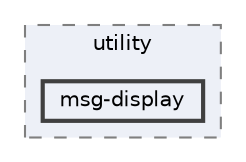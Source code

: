 digraph "msg-display"
{
 // LATEX_PDF_SIZE
  bgcolor="transparent";
  edge [fontname=Helvetica,fontsize=10,labelfontname=Helvetica,labelfontsize=10];
  node [fontname=Helvetica,fontsize=10,shape=box,height=0.2,width=0.4];
  compound=true
  subgraph clusterdir_a43ceb1f18007199fece73aadfe16a51 {
    graph [ bgcolor="#edf0f7", pencolor="grey50", label="utility", fontname=Helvetica,fontsize=10 style="filled,dashed", URL="dir_a43ceb1f18007199fece73aadfe16a51.html",tooltip=""]
  dir_04a394c81375a6b4ba99bc5a94f469b8 [label="msg-display", fillcolor="#edf0f7", color="grey25", style="filled,bold", URL="dir_04a394c81375a6b4ba99bc5a94f469b8.html",tooltip=""];
  }
}
